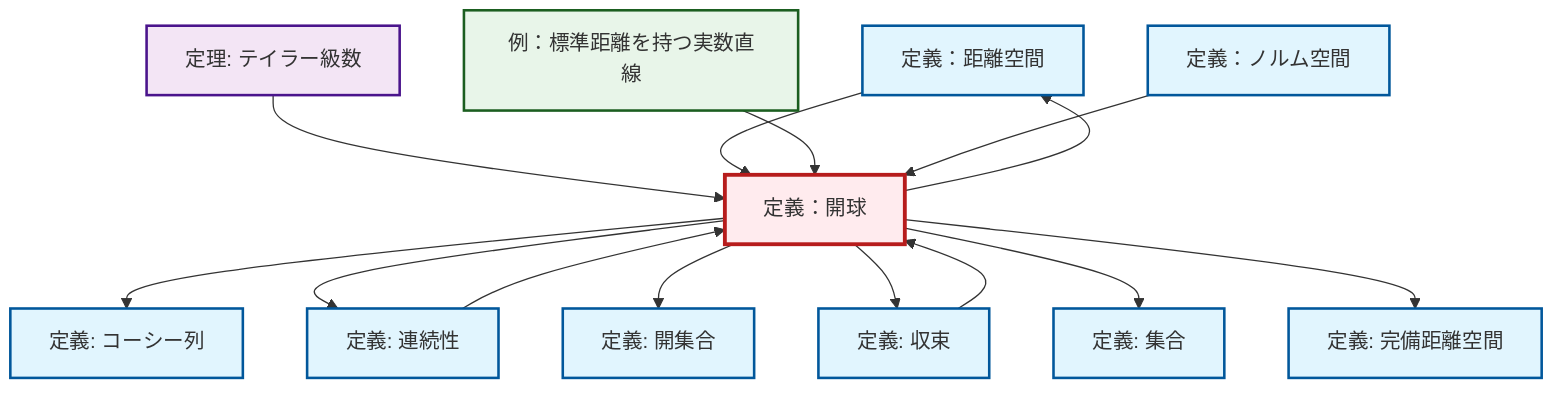 graph TD
    classDef definition fill:#e1f5fe,stroke:#01579b,stroke-width:2px
    classDef theorem fill:#f3e5f5,stroke:#4a148c,stroke-width:2px
    classDef axiom fill:#fff3e0,stroke:#e65100,stroke-width:2px
    classDef example fill:#e8f5e9,stroke:#1b5e20,stroke-width:2px
    classDef current fill:#ffebee,stroke:#b71c1c,stroke-width:3px
    def-open-set["定義: 開集合"]:::definition
    def-cauchy-sequence["定義: コーシー列"]:::definition
    def-metric-space["定義：距離空間"]:::definition
    def-convergence["定義: 収束"]:::definition
    ex-real-line-metric["例：標準距離を持つ実数直線"]:::example
    thm-taylor-series["定理: テイラー級数"]:::theorem
    def-normed-vector-space["定義：ノルム空間"]:::definition
    def-continuity["定義: 連続性"]:::definition
    def-complete-metric-space["定義: 完備距離空間"]:::definition
    def-open-ball["定義：開球"]:::definition
    def-set["定義: 集合"]:::definition
    def-open-ball --> def-cauchy-sequence
    thm-taylor-series --> def-open-ball
    def-continuity --> def-open-ball
    def-metric-space --> def-open-ball
    def-open-ball --> def-continuity
    def-open-ball --> def-metric-space
    ex-real-line-metric --> def-open-ball
    def-open-ball --> def-open-set
    def-open-ball --> def-convergence
    def-open-ball --> def-set
    def-open-ball --> def-complete-metric-space
    def-convergence --> def-open-ball
    def-normed-vector-space --> def-open-ball
    class def-open-ball current